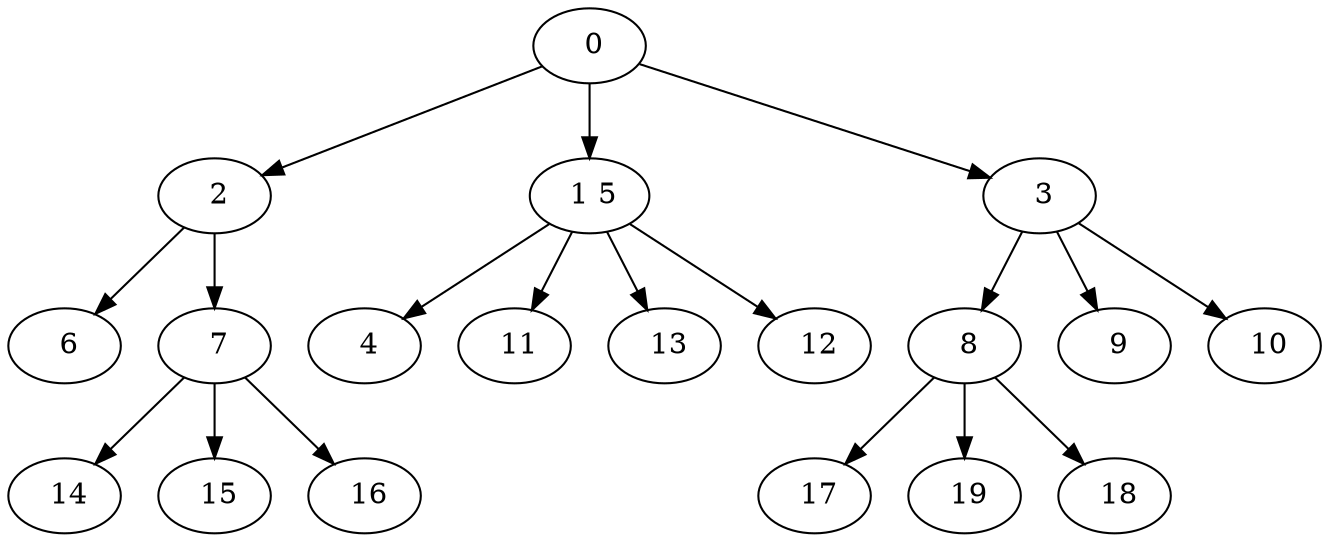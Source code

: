 digraph mytree {
" 0" -> " 2";
" 0" -> " 1 5";
" 0" -> " 3";
" 2" -> " 6";
" 2" -> " 7";
" 1 5" -> " 4";
" 1 5" -> " 11";
" 1 5" -> " 13";
" 1 5" -> " 12";
" 3" -> " 8";
" 3" -> " 9";
" 3" -> " 10";
" 6";
" 7" -> " 14";
" 7" -> " 15";
" 7" -> " 16";
" 17";
" 8" -> " 17";
" 8" -> " 19";
" 8" -> " 18";
" 9";
" 10";
" 14";
" 15";
" 16";
" 19";
" 4";
" 11";
" 13";
" 18";
" 12";
}
